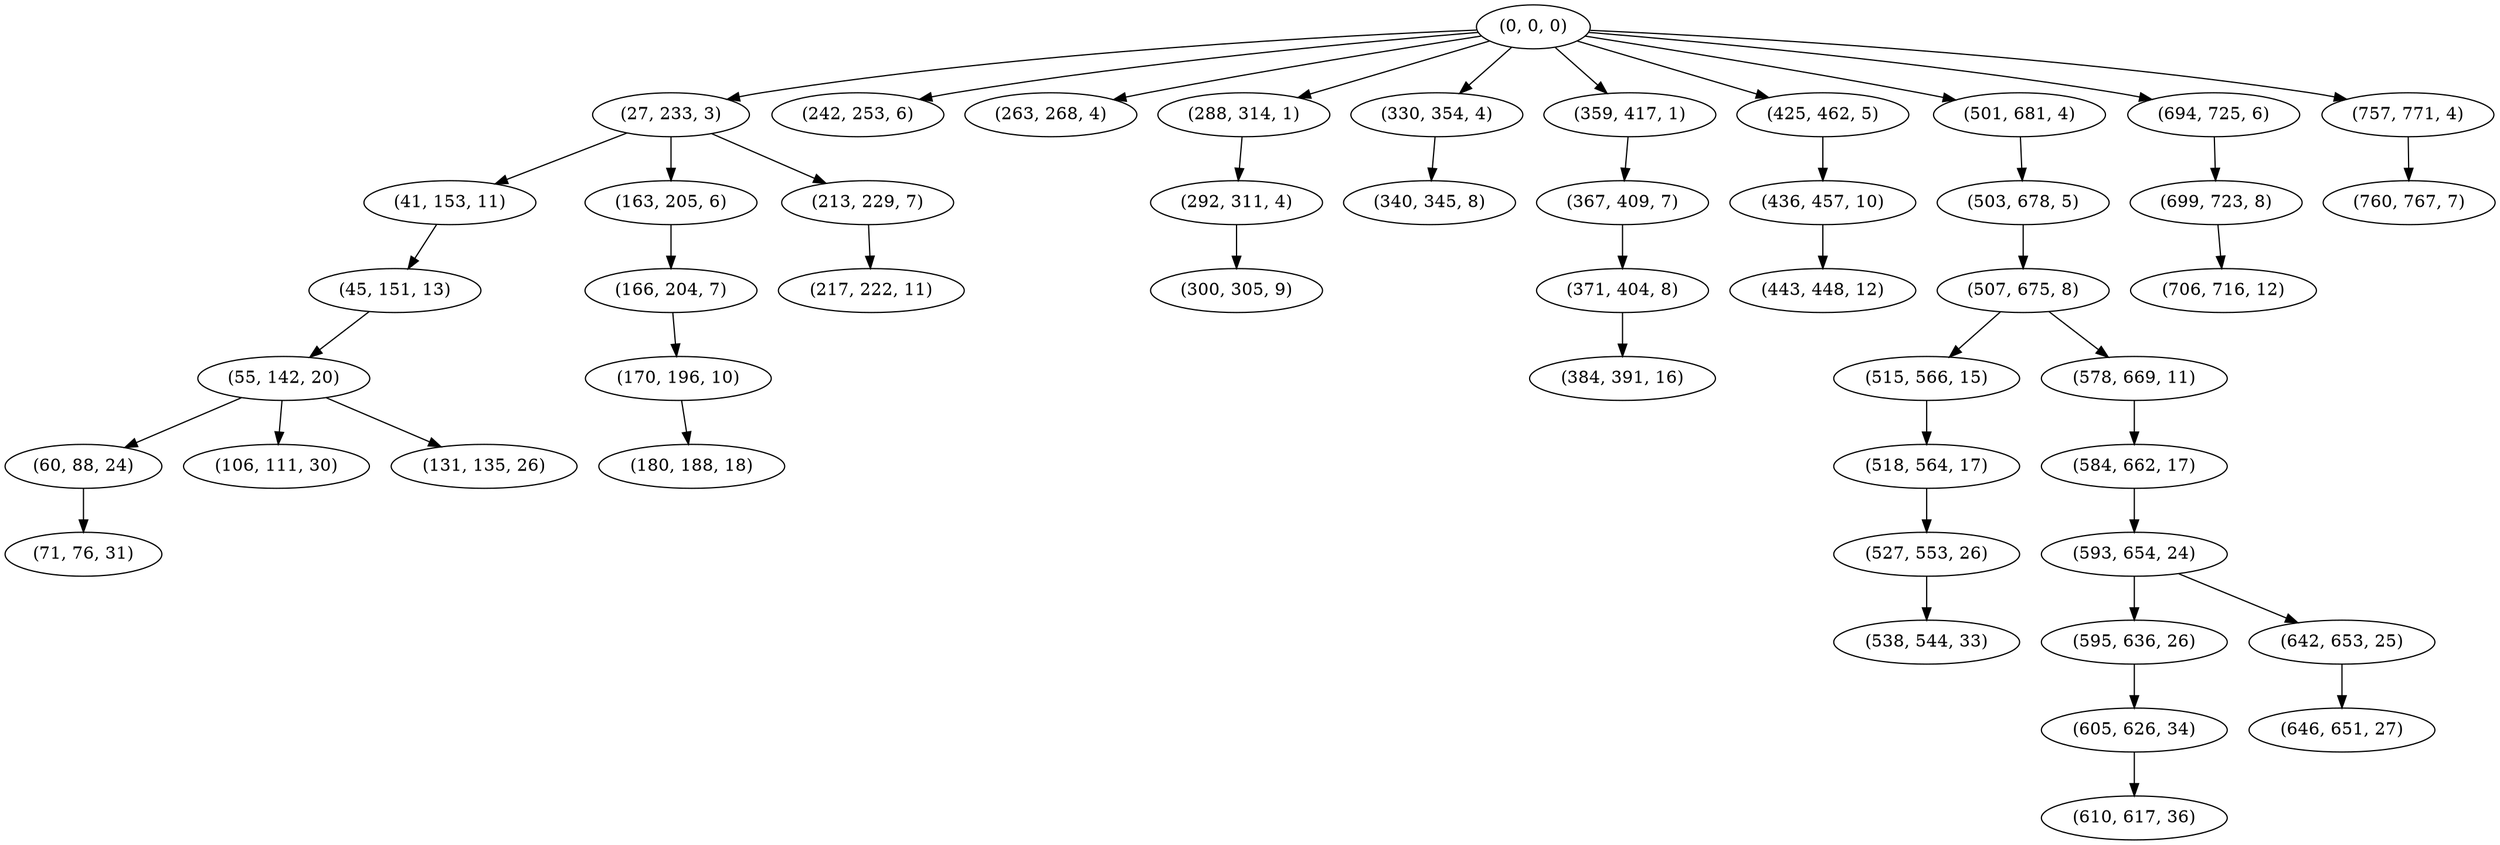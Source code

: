 digraph tree {
    "(0, 0, 0)";
    "(27, 233, 3)";
    "(41, 153, 11)";
    "(45, 151, 13)";
    "(55, 142, 20)";
    "(60, 88, 24)";
    "(71, 76, 31)";
    "(106, 111, 30)";
    "(131, 135, 26)";
    "(163, 205, 6)";
    "(166, 204, 7)";
    "(170, 196, 10)";
    "(180, 188, 18)";
    "(213, 229, 7)";
    "(217, 222, 11)";
    "(242, 253, 6)";
    "(263, 268, 4)";
    "(288, 314, 1)";
    "(292, 311, 4)";
    "(300, 305, 9)";
    "(330, 354, 4)";
    "(340, 345, 8)";
    "(359, 417, 1)";
    "(367, 409, 7)";
    "(371, 404, 8)";
    "(384, 391, 16)";
    "(425, 462, 5)";
    "(436, 457, 10)";
    "(443, 448, 12)";
    "(501, 681, 4)";
    "(503, 678, 5)";
    "(507, 675, 8)";
    "(515, 566, 15)";
    "(518, 564, 17)";
    "(527, 553, 26)";
    "(538, 544, 33)";
    "(578, 669, 11)";
    "(584, 662, 17)";
    "(593, 654, 24)";
    "(595, 636, 26)";
    "(605, 626, 34)";
    "(610, 617, 36)";
    "(642, 653, 25)";
    "(646, 651, 27)";
    "(694, 725, 6)";
    "(699, 723, 8)";
    "(706, 716, 12)";
    "(757, 771, 4)";
    "(760, 767, 7)";
    "(0, 0, 0)" -> "(27, 233, 3)";
    "(0, 0, 0)" -> "(242, 253, 6)";
    "(0, 0, 0)" -> "(263, 268, 4)";
    "(0, 0, 0)" -> "(288, 314, 1)";
    "(0, 0, 0)" -> "(330, 354, 4)";
    "(0, 0, 0)" -> "(359, 417, 1)";
    "(0, 0, 0)" -> "(425, 462, 5)";
    "(0, 0, 0)" -> "(501, 681, 4)";
    "(0, 0, 0)" -> "(694, 725, 6)";
    "(0, 0, 0)" -> "(757, 771, 4)";
    "(27, 233, 3)" -> "(41, 153, 11)";
    "(27, 233, 3)" -> "(163, 205, 6)";
    "(27, 233, 3)" -> "(213, 229, 7)";
    "(41, 153, 11)" -> "(45, 151, 13)";
    "(45, 151, 13)" -> "(55, 142, 20)";
    "(55, 142, 20)" -> "(60, 88, 24)";
    "(55, 142, 20)" -> "(106, 111, 30)";
    "(55, 142, 20)" -> "(131, 135, 26)";
    "(60, 88, 24)" -> "(71, 76, 31)";
    "(163, 205, 6)" -> "(166, 204, 7)";
    "(166, 204, 7)" -> "(170, 196, 10)";
    "(170, 196, 10)" -> "(180, 188, 18)";
    "(213, 229, 7)" -> "(217, 222, 11)";
    "(288, 314, 1)" -> "(292, 311, 4)";
    "(292, 311, 4)" -> "(300, 305, 9)";
    "(330, 354, 4)" -> "(340, 345, 8)";
    "(359, 417, 1)" -> "(367, 409, 7)";
    "(367, 409, 7)" -> "(371, 404, 8)";
    "(371, 404, 8)" -> "(384, 391, 16)";
    "(425, 462, 5)" -> "(436, 457, 10)";
    "(436, 457, 10)" -> "(443, 448, 12)";
    "(501, 681, 4)" -> "(503, 678, 5)";
    "(503, 678, 5)" -> "(507, 675, 8)";
    "(507, 675, 8)" -> "(515, 566, 15)";
    "(507, 675, 8)" -> "(578, 669, 11)";
    "(515, 566, 15)" -> "(518, 564, 17)";
    "(518, 564, 17)" -> "(527, 553, 26)";
    "(527, 553, 26)" -> "(538, 544, 33)";
    "(578, 669, 11)" -> "(584, 662, 17)";
    "(584, 662, 17)" -> "(593, 654, 24)";
    "(593, 654, 24)" -> "(595, 636, 26)";
    "(593, 654, 24)" -> "(642, 653, 25)";
    "(595, 636, 26)" -> "(605, 626, 34)";
    "(605, 626, 34)" -> "(610, 617, 36)";
    "(642, 653, 25)" -> "(646, 651, 27)";
    "(694, 725, 6)" -> "(699, 723, 8)";
    "(699, 723, 8)" -> "(706, 716, 12)";
    "(757, 771, 4)" -> "(760, 767, 7)";
}
